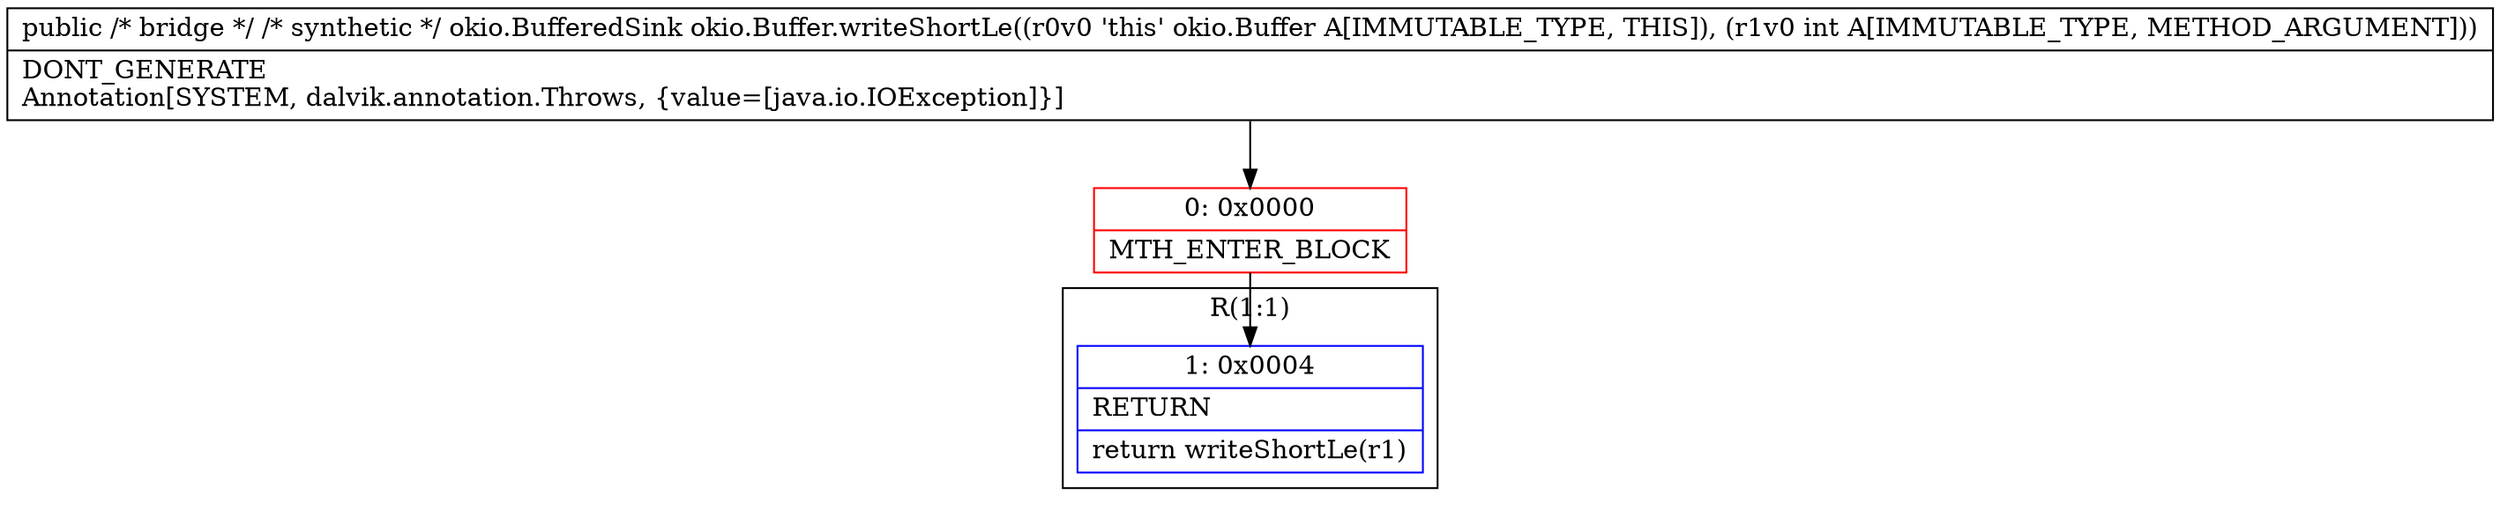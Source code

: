 digraph "CFG forokio.Buffer.writeShortLe(I)Lokio\/BufferedSink;" {
subgraph cluster_Region_1667424555 {
label = "R(1:1)";
node [shape=record,color=blue];
Node_1 [shape=record,label="{1\:\ 0x0004|RETURN\l|return writeShortLe(r1)\l}"];
}
Node_0 [shape=record,color=red,label="{0\:\ 0x0000|MTH_ENTER_BLOCK\l}"];
MethodNode[shape=record,label="{public \/* bridge *\/ \/* synthetic *\/ okio.BufferedSink okio.Buffer.writeShortLe((r0v0 'this' okio.Buffer A[IMMUTABLE_TYPE, THIS]), (r1v0 int A[IMMUTABLE_TYPE, METHOD_ARGUMENT]))  | DONT_GENERATE\lAnnotation[SYSTEM, dalvik.annotation.Throws, \{value=[java.io.IOException]\}]\l}"];
MethodNode -> Node_0;
Node_0 -> Node_1;
}

